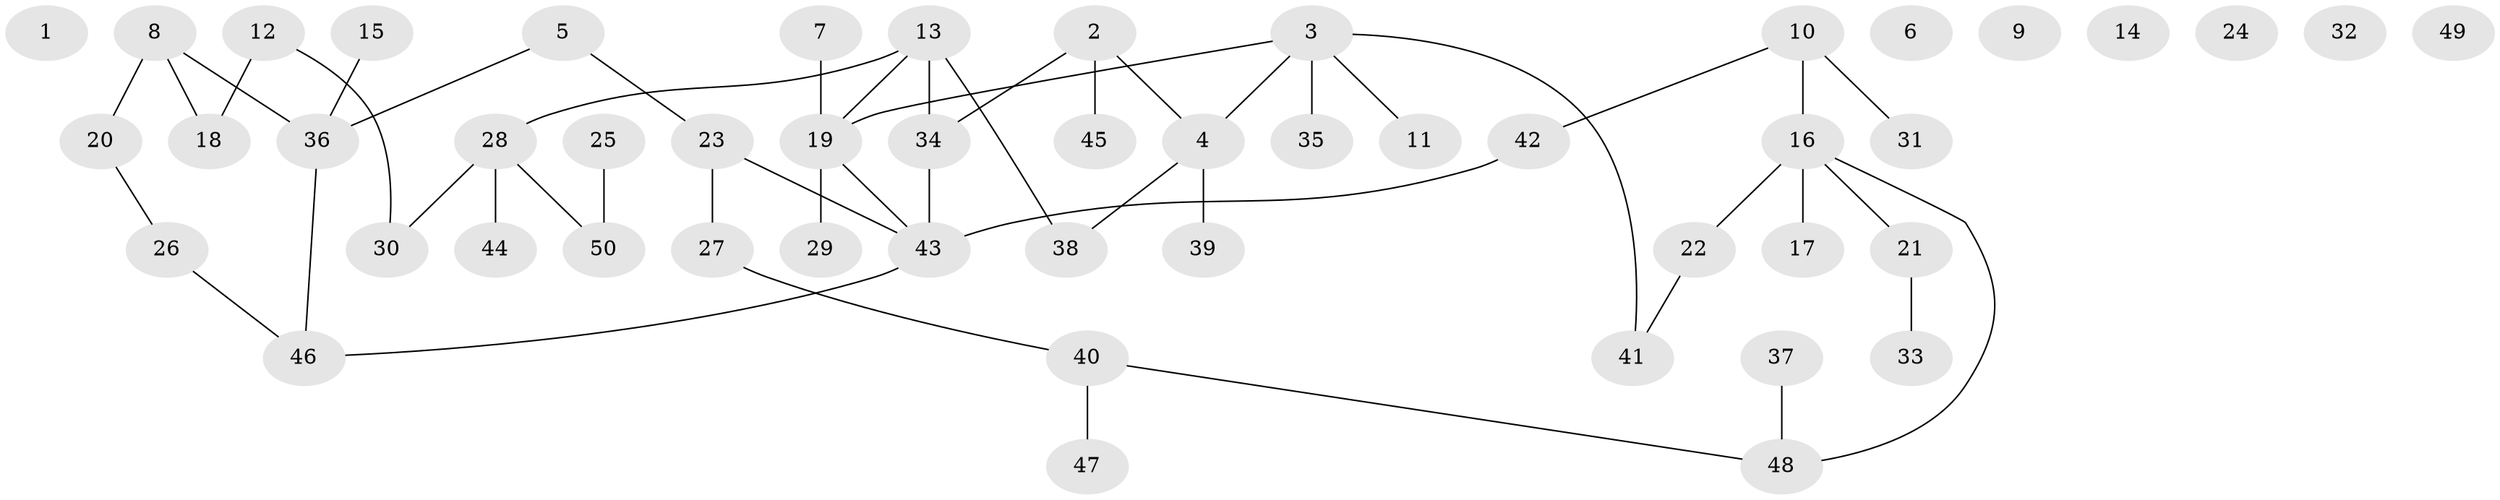 // Generated by graph-tools (version 1.1) at 2025/49/03/09/25 03:49:06]
// undirected, 50 vertices, 50 edges
graph export_dot {
graph [start="1"]
  node [color=gray90,style=filled];
  1;
  2;
  3;
  4;
  5;
  6;
  7;
  8;
  9;
  10;
  11;
  12;
  13;
  14;
  15;
  16;
  17;
  18;
  19;
  20;
  21;
  22;
  23;
  24;
  25;
  26;
  27;
  28;
  29;
  30;
  31;
  32;
  33;
  34;
  35;
  36;
  37;
  38;
  39;
  40;
  41;
  42;
  43;
  44;
  45;
  46;
  47;
  48;
  49;
  50;
  2 -- 4;
  2 -- 34;
  2 -- 45;
  3 -- 4;
  3 -- 11;
  3 -- 19;
  3 -- 35;
  3 -- 41;
  4 -- 38;
  4 -- 39;
  5 -- 23;
  5 -- 36;
  7 -- 19;
  8 -- 18;
  8 -- 20;
  8 -- 36;
  10 -- 16;
  10 -- 31;
  10 -- 42;
  12 -- 18;
  12 -- 30;
  13 -- 19;
  13 -- 28;
  13 -- 34;
  13 -- 38;
  15 -- 36;
  16 -- 17;
  16 -- 21;
  16 -- 22;
  16 -- 48;
  19 -- 29;
  19 -- 43;
  20 -- 26;
  21 -- 33;
  22 -- 41;
  23 -- 27;
  23 -- 43;
  25 -- 50;
  26 -- 46;
  27 -- 40;
  28 -- 30;
  28 -- 44;
  28 -- 50;
  34 -- 43;
  36 -- 46;
  37 -- 48;
  40 -- 47;
  40 -- 48;
  42 -- 43;
  43 -- 46;
}
